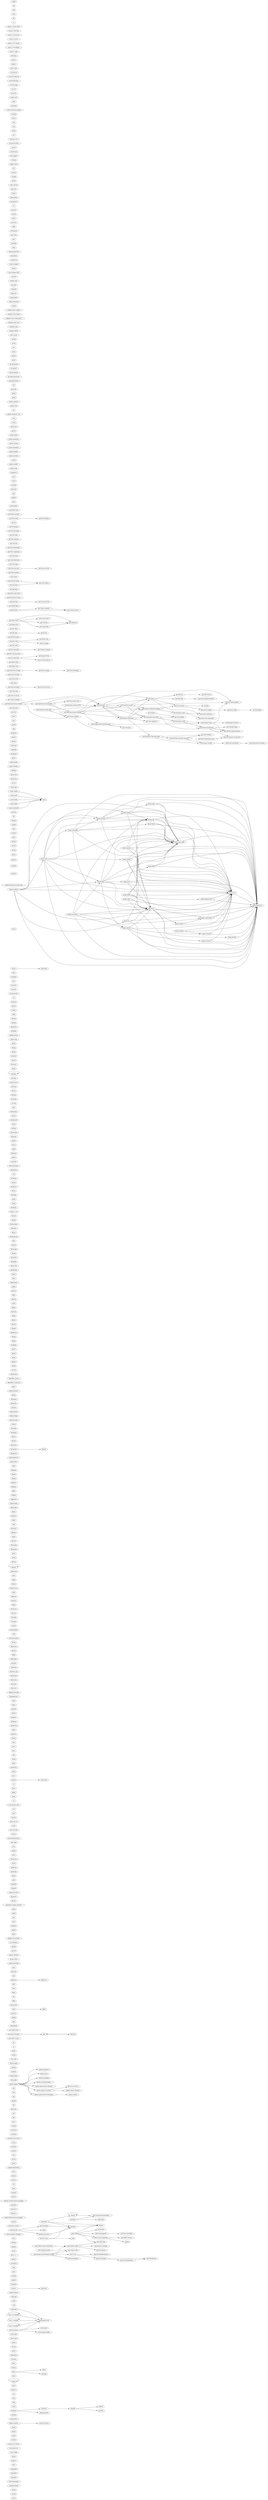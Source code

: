 digraph dep_Picture {
	graph [rankdir=LR]
	CUnit
	GConf2
	LibRaw
	ModemManager
	NetworkManager
	OpenEXR
	OpenIPMI
	PackageKit
	SDL2
	SuperLU
	Xaw3d
	"accel-config"
	accountsservice
	"adwaita-icon-theme"
	asciidoc
	aspell
	atkmm
	augeas
	"autoconf-archive"
	autoconf213
	autogen
	autotrace
	autotrace -> pstoedit
	avahi
	babl
	bash
	bcc
	"bind9.16"
	bison
	lapack
	lapack -> lapack
	bluez
	boost
	boost -> mpich
	boost -> openmpi
	brasero
	brltty
	cairomm
	cdparanoia
	celt051
	clucene
	clutter
	"clutter-gst3"
	"clutter-gtk"
	codemodel
	codemodel -> "javapackages-tools"
	cogl
	colord
	"colord-gtk"
	"compat-guile18"
	corosync
	corosync -> kronosnet
	cppcheck
	cppunit
	cracklib
	crash
	ctags
	"cups-filters"
	dblatex
	"dbus-c++"
	dconf
	dejagnu
	devhelp
	lvm2
	"device-mapper-multipath"
	"docbook-style-dsssl"
	"docbook-style-dsssl" -> openjade
	"docbook-utils"
	"docbook-utils" -> "docbook-style-dsssl"
	"docbook-utils" -> "perl-SGMLSpm"
	"docbook-utils" -> elinks
	docbook2X
	docbook2X -> opensp
	docbook2X -> openjade
	docbook2X -> texinfo
	"docbook5-schemas"
	dotconf
	"dotnet-build-reference-packages"
	"dotnet3.1"
	"dotnet5.0"
	"dotnet6.0"
	"dotnet5.0-build-reference-packages"
	dovecot
	doxygen
	drpm
	dtc
	dwarves
	dyninst
	efivar
	eglexternalplatform
	eigen3
	elfutils
	elinks
	enca
	enchant
	enchant2
	evince
	"evolution-data-server"
	evolution
	execstack
	exempi
	exiv2
	fftw
	file
	fipscheck
	flac
	flatpak
	flex
	flite
	fltk
	"fontawesome-fonts"
	fontconfig
	fontforge
	fontforge -> autotrace
	fontforge -> libuninameslist
	fontpackages
	freeipmi
	freerdp
	"frei0r-plugins"
	"fuse-sshfs"
	fwupd
	gamin
	gc
	gcc
	"gcc-toolset-10-gcc"
	"gcc-toolset-9-dyninst"
	"gcc-toolset-9-dyninst" -> glibc
	"gcc-toolset-9-gcc"
	"gdk-pixbuf2"
	gdm
	gegl04
	geoclue2
	gflags
	ghostscript
	giflib
	gjs
	glade
	glew
	glib2
	glibc
	glibc -> libxcrypt
	glibmm24
	glm
	glog
	glog -> gflags
	glusterfs
	gtest
	"gnome-bluetooth"
	"gnome-common"
	"gnome-common" -> "autoconf-archive"
	"gnome-menus"
	"gnome-software"
	"gnu-efi"
	gnuplot
	"go-compilers"
	"google-noto-cjk-fonts"
	"google-roboto-slab-fonts"
	gperf
	gpgme
	graphviz
	grilo
	groff
	gsm
	gspell
	gssdp
	"gstreamer1-plugins-bad-free"
	"gtk-doc"
	gtkmm24
	gtkmm24 -> glibmm24
	gtkmm30
	gtksourceview3
	gtkspell
	gtkspell3
	guile
	gupnp
	"gupnp-igd"
	help2man
	hesiod
	"http-parser"
	hwloc
	hyphen
	ibus
	"ibus-table"
	"ibus-typing-booster"
	ilmbase
	"ima-evm-utils"
	imake
	"intel-cmt-cat"
	iproute
	ipset
	irssi
	"iscsi-initiator-utils"
	isl
	"istack-commons"
	"istack-commons" -> "javapackages-tools"
	"istack-commons" -> "jvnet-parent"
	"istack-commons" -> "maven-plugin-bundle"
	jasper
	"java-1.8.0-openjdk"
	"java-1.8.0-openjdk" -> "java-1.8.0-openjdk"
	"java-1.8.0-openjdk" -> "javapackages-tools"
	"java-11-openjdk"
	"java-11-openjdk" -> "java-11-openjdk"
	"java-11-openjdk" -> "javapackages-tools"
	"java-17-openjdk"
	"java-17-openjdk" -> "java-17-openjdk"
	"java-17-openjdk" -> "javapackages-tools"
	jbigkit
	jimtcl
	jq
	"uglify-js"
	"uglify-js" -> "web-assets"
	"json-c"
	kernel
	keybinder3
	kmod
	ladspa
	lame
	lasso
	latex2html
	lcms2
	ldns
	lensfun
	leptonica
	libEMF
	libIDL
	libXNVCtrl
	libXdmcp
	libXfont2
	libXres
	libXvMC
	libaec
	libao
	libappindicator
	"libappstream-glib"
	libarchive
	libassuan
	libasyncns
	libatasmart
	libatomic_ops
	babeltrace
	"ding-libs"
	libblockdev
	libbpf
	libburn
	libbytesize
	libcdio
	"libcdio-paranoia"
	ceph
	libchamplain
	cmocka
	libcomps
	libconfig
	libcroco
	libdaemon
	libdap
	libdatrie
	libdazzle
	libdb
	libdbusmenu
	libdnet
	libdnf
	libdv
	libdvdread
	libdwarf
	libdwarf -> libdwarf
	libecpg
	libedit
	libeot
	libepubgen
	libetonyek
	libevdev
	libexif
	libfabric
	libfontenc
	gcab
	libgee
	libgexiv2
	libgit2
	"libgit2-glib"
	libgnomekbd
	libgphoto2
	libgpod
	libgsf
	libgtop2
	libgudev
	libgusb
	libgxps
	libhbaapi
	libidn
	libiec61883
	libimobiledevice
	libindicator
	libinput
	libisoburn
	libisofs
	kronosnet
	libksba
	liblangtag
	liblockfile
	libmad
	libmemcached
	libmicrohttpd
	libmodulemd
	"util-linux"
	libmpcdec
	libmspack
	libmtp
	libmusicbrainz5
	libnet
	libnetfilter_conntrack
	libnetfilter_queue
	libnfnetlink
	"nfs-utils"
	libnftnl
	nghttp2
	libnice
	libnma
	libnsl2
	libodfgen
	libogg
	liboggz
	libopenraw
	libpaper
	libpcap
	libpeas
	libpfm
	libpinyin
	libplist
	pmdk
	libproxy
	libpsl
	libpsm2
	pidgin
	libpwquality
	qhull
	libquvi
	librabbitmq
	libraw1394
	librdkafka
	libreoffice
	librepo
	librevenge
	librhsm
	librx
	libsamplerate
	libsass
	libselinux
	libsemanage
	libsepol
	libshout
	"libsigc++20"
	libsigsegv
	samba
	libsmi
	libsndfile
	libsolv
	libspectre
	libsrtp
	e2fsprogs
	sssd
	libstemmer
	libstoragemgmt
	sysfsutils
	libthai
	libtheora
	libtiff
	libucil
	udisks2
	libunicap
	libuninameslist
	libunistring
	liburing
	libusb
	libusbmuxd
	libuser
	libutempter
	libuv
	"v4l-utils"
	libvarlink
	libvdpau
	libvisio
	libvisual
	libvncserver
	libvoikko
	libvorbis
	libvorbis -> libvorbis
	libvpx
	libwacom
	libwmf
	libwnck3
	libwpd
	libwpg
	libwps
	openwsman
	libxcrypt
	libxcrypt -> glibc
	libxkbcommon
	libxkbfile
	libxklavier
	libxmlb
	libyaml
	"linuxdoc-tools"
	"linuxdoc-tools" -> groff
	"linuxdoc-tools" -> openjade
	lmdb
	lockdev
	lpsolve
	"lttng-ust"
	lua
	"lua-filesystem"
	"lua-lunit"
	"lua-posix"
	lynx
	memkind
	mesa
	meson
	meson -> "ninja-build"
	metis
	"mingw-binutils"
	"mingw-binutils" -> "mingw-filesystem"
	"mingw-filesystem"
	"mingw-bzip2"
	"mingw-bzip2" -> "mingw-filesystem"
	"mingw-bzip2" -> "mingw-crt"
	"mingw-bzip2" -> "mingw-pkg-config"
	"mingw-cairo"
	"mingw-cairo" -> "mingw-filesystem"
	"mingw-cairo" -> "mingw-gcc"
	"mingw-cairo" -> "mingw-glib2"
	"mingw-cairo" -> "mingw-pixman"
	"mingw-cairo" -> "mingw-libpng"
	"mingw-cairo" -> "mingw-zlib"
	"mingw-cairo" -> "mingw-crt"
	"mingw-cairo" -> "mingw-fontconfig"
	"mingw-cairo" -> "mingw-freetype"
	"mingw-cairo" -> "mingw-pkg-config"
	"mingw-gcc"
	"mingw-gcc" -> "mingw-filesystem"
	"mingw-gcc" -> "mingw-winpthreads"
	"mingw-gcc" -> "mingw-binutils"
	"mingw-gcc" -> "mingw-crt"
	"mingw-gcc" -> "mingw-headers"
	"mingw-crt"
	"mingw-crt" -> "mingw-filesystem"
	"mingw-expat"
	"mingw-expat" -> "mingw-filesystem"
	"mingw-expat" -> "mingw-crt"
	"mingw-expat" -> "mingw-pkg-config"
	"mingw-fontconfig"
	"mingw-fontconfig" -> "mingw-filesystem"
	"mingw-fontconfig" -> "mingw-expat"
	"mingw-fontconfig" -> "mingw-freetype"
	"mingw-fontconfig" -> "mingw-gcc"
	"mingw-fontconfig" -> "mingw-crt"
	"mingw-fontconfig" -> "mingw-pkg-config"
	"mingw-freetype"
	"mingw-freetype" -> "mingw-filesystem"
	"mingw-freetype" -> "mingw-bzip2"
	"mingw-freetype" -> "mingw-libpng"
	"mingw-freetype" -> "mingw-zlib"
	"mingw-freetype" -> "mingw-crt"
	"mingw-freetype" -> "mingw-pkg-config"
	"mingw-gettext"
	"mingw-gettext" -> "mingw-filesystem"
	"mingw-gettext" -> "mingw-win-iconv"
	"mingw-gettext" -> "mingw-gcc"
	"mingw-gettext" -> "mingw-termcap"
	"mingw-gettext" -> "mingw-crt"
	"mingw-glib2"
	"mingw-glib2" -> "mingw-filesystem"
	"mingw-glib2" -> "mingw-libffi"
	"mingw-glib2" -> "mingw-gcc"
	"mingw-glib2" -> "mingw-gettext"
	"mingw-glib2" -> "mingw-pcre"
	"mingw-glib2" -> "mingw-zlib"
	"mingw-glib2" -> "mingw-crt"
	"mingw-glib2" -> "mingw-pkg-config"
	"mingw-gstreamer1"
	"mingw-gstreamer1" -> "mingw-filesystem"
	"mingw-gstreamer1" -> "mingw-gcc"
	"mingw-gstreamer1" -> "mingw-glib2"
	"mingw-gstreamer1" -> "mingw-gettext"
	"mingw-gstreamer1" -> "mingw-winpthreads"
	"mingw-gstreamer1" -> "mingw-crt"
	"mingw-gstreamer1" -> "mingw-pkg-config"
	"mingw-harfbuzz"
	"mingw-harfbuzz" -> "mingw-icu"
	"mingw-harfbuzz" -> "mingw-filesystem"
	"mingw-harfbuzz" -> "mingw-cairo"
	"mingw-harfbuzz" -> "mingw-freetype"
	"mingw-harfbuzz" -> "mingw-gcc"
	"mingw-harfbuzz" -> "mingw-glib2"
	"mingw-harfbuzz" -> "mingw-crt"
	"mingw-harfbuzz" -> "mingw-pkg-config"
	"mingw-headers"
	"mingw-headers" -> "mingw-filesystem"
	"mingw-headers" -> "mingw-winpthreads"
	"mingw-icu"
	"mingw-icu" -> "mingw-filesystem"
	"mingw-icu" -> "mingw-gcc"
	"mingw-icu" -> "mingw-crt"
	"mingw-icu" -> "mingw-pkg-config"
	"mingw-libffi"
	"mingw-libffi" -> "mingw-filesystem"
	"mingw-libffi" -> "mingw-crt"
	"mingw-libffi" -> "mingw-pkg-config"
	"mingw-libjpeg-turbo"
	"mingw-libjpeg-turbo" -> "mingw-filesystem"
	"mingw-libjpeg-turbo" -> "mingw-crt"
	"mingw-libpng"
	"mingw-libpng" -> "mingw-filesystem"
	"mingw-libpng" -> "mingw-gcc"
	"mingw-libpng" -> "mingw-zlib"
	"mingw-libpng" -> "mingw-crt"
	"mingw-libpng" -> "mingw-pkg-config"
	"mingw-libtiff"
	"mingw-libtiff" -> "mingw-filesystem"
	"mingw-libtiff" -> "mingw-gcc"
	"mingw-libtiff" -> "mingw-libjpeg-turbo"
	"mingw-libtiff" -> "mingw-zlib"
	"mingw-libtiff" -> "mingw-crt"
	"mingw-libtiff" -> "mingw-pkg-config"
	"mingw-openssl"
	"mingw-openssl" -> "mingw-filesystem"
	"mingw-openssl" -> "mingw-gcc"
	"mingw-openssl" -> "mingw-zlib"
	"mingw-openssl" -> "mingw-crt"
	"mingw-openssl" -> "mingw-pkg-config"
	"mingw-pcre"
	"mingw-pcre" -> "mingw-filesystem"
	"mingw-pcre" -> "mingw-gcc"
	"mingw-pcre" -> "mingw-crt"
	"mingw-pcre" -> "mingw-pkg-config"
	"mingw-pixman"
	"mingw-pixman" -> "mingw-filesystem"
	"mingw-pixman" -> "mingw-gcc"
	"mingw-pixman" -> "mingw-crt"
	"mingw-pixman" -> "mingw-pkg-config"
	"mingw-pkg-config"
	"mingw-pkg-config" -> "mingw-filesystem"
	"mingw-readline"
	"mingw-readline" -> "mingw-filesystem"
	"mingw-readline" -> "mingw-termcap"
	"mingw-readline" -> "mingw-crt"
	"mingw-sqlite"
	"mingw-sqlite" -> "mingw-filesystem"
	"mingw-sqlite" -> "mingw-gcc"
	"mingw-sqlite" -> "mingw-crt"
	"mingw-sqlite" -> "mingw-pkg-config"
	"mingw-termcap"
	"mingw-termcap" -> "mingw-filesystem"
	"mingw-termcap" -> "mingw-crt"
	"mingw-win-iconv"
	"mingw-win-iconv" -> "mingw-filesystem"
	"mingw-win-iconv" -> "mingw-crt"
	"mingw-winpthreads"
	"mingw-winpthreads" -> "mingw-filesystem"
	"mingw-winpthreads" -> "mingw-crt"
	"mingw-zlib"
	"mingw-zlib" -> "mingw-filesystem"
	"mingw-zlib" -> "mingw-crt"
	"mingw-zlib" -> "mingw-pkg-config"
	"mobile-broadband-provider-info"
	mozjs52
	mozjs60
	mpg123
	mtdev
	munge
	mutter
	mythes
	nasm
	nautilus
	neon
	netpbm
	nftables
	"ninja-build"
	nkf
	nmstate
	ocaml
	"ocaml-camlp4"
	"ocaml-camlp4" -> ocaml
	"ocaml-cppo"
	"ocaml-extlib"
	"ocaml-extlib" -> ocaml
	"ocaml-findlib"
	"ocaml-findlib" -> ocaml
	"ocaml-labltk"
	"ocaml-labltk" -> ocaml
	"ocaml-ocamlbuild"
	"ocaml-ocamlbuild" -> ocaml
	"ocl-icd"
	oniguruma
	"openal-soft"
	openblas
	"opencl-headers"
	opencryptoki
	opencv
	openjade
	openjade -> opensp
	openjpeg2
	openldap
	openscap
	opensm
	opensp
	pandoc
	pangomm
	papi
	parted
	pcre
	pcre2
	"pcsc-lite"
	"perl-AnyEvent"
	"perl-B-Hooks-EndOfScope"
	"perl-B-Hooks-EndOfScope" -> "perl-Module-Implementation"
	"perl-B-Hooks-EndOfScope" -> "perl-Sub-Exporter-Progressive"
	"perl-B-Hooks-EndOfScope" -> "perl-Variable-Magic"
	"perl-Canary-Stability"
	"perl-Capture-Tiny"
	"perl-Class-Accessor"
	"perl-Class-Data-Inheritable"
	"perl-Class-Factory-Util"
	"perl-Class-Method-Modifiers"
	"perl-Class-Singleton"
	"perl-Class-Tiny"
	"perl-Class-XSAccessor"
	"perl-Clone"
	"perl-Config-AutoConf"
	"perl-Config-AutoConf" -> "perl-Capture-Tiny"
	"perl-Data-UUID"
	"perl-Date-ISO8601"
	"perl-DateTime"
	"perl-DateTime" -> "perl-DateTime-Locale"
	"perl-DateTime" -> "perl-DateTime-TimeZone"
	"perl-DateTime" -> "perl-Dist-CheckConflicts"
	"perl-DateTime" -> "perl-Params-ValidationCompiler"
	"perl-DateTime" -> "perl-Specio"
	"perl-DateTime" -> "perl-namespace-autoclean"
	"perl-DateTime-Format-Builder"
	"perl-DateTime-Format-Builder" -> "perl-Class-Factory-Util"
	"perl-DateTime-Format-Builder" -> "perl-DateTime"
	"perl-DateTime-Format-Builder" -> "perl-DateTime-Format-Strptime"
	"perl-DateTime-Format-Builder" -> "perl-Params-Validate"
	"perl-DateTime-Format-HTTP"
	"perl-DateTime-Format-HTTP" -> "perl-DateTime"
	"perl-DateTime-Format-ISO8601"
	"perl-DateTime-Format-ISO8601" -> "perl-DateTime"
	"perl-DateTime-Format-ISO8601" -> "perl-DateTime-Format-Builder"
	"perl-DateTime-Format-ISO8601" -> "perl-Params-Validate"
	"perl-DateTime-Format-Mail"
	"perl-DateTime-Format-Mail" -> "perl-DateTime"
	"perl-DateTime-Format-Mail" -> "perl-Params-Validate"
	"perl-DateTime-Format-Strptime"
	"perl-DateTime-Format-Strptime" -> "perl-DateTime"
	"perl-DateTime-Format-Strptime" -> "perl-DateTime-Locale"
	"perl-DateTime-Format-Strptime" -> "perl-DateTime-TimeZone"
	"perl-DateTime-Format-Strptime" -> "perl-Package-DeprecationManager"
	"perl-DateTime-Format-Strptime" -> "perl-Params-ValidationCompiler"
	"perl-DateTime-Format-Strptime" -> "perl-Specio"
	"perl-DateTime-Locale"
	"perl-DateTime-Locale" -> "perl-Dist-CheckConflicts"
	"perl-DateTime-Locale" -> "perl-Params-ValidationCompiler"
	"perl-DateTime-Locale" -> "perl-Specio"
	"perl-DateTime-Locale" -> "perl-namespace-autoclean"
	"perl-DateTime-TimeZone"
	"perl-DateTime-TimeZone" -> "perl-Class-Singleton"
	"perl-DateTime-TimeZone" -> "perl-DateTime"
	"perl-DateTime-TimeZone" -> "perl-DateTime-TimeZone-Tzfile"
	"perl-DateTime-TimeZone" -> "perl-Params-ValidationCompiler"
	"perl-DateTime-TimeZone" -> "perl-Specio"
	"perl-DateTime-TimeZone" -> "perl-namespace-autoclean"
	"perl-DateTime-TimeZone-SystemV"
	"perl-DateTime-TimeZone-SystemV" -> "perl-Date-ISO8601"
	"perl-DateTime-TimeZone-SystemV" -> "perl-Params-Classify"
	"perl-DateTime-TimeZone-Tzfile"
	"perl-DateTime-TimeZone-Tzfile" -> "perl-Date-ISO8601"
	"perl-DateTime-TimeZone-Tzfile" -> "perl-DateTime-TimeZone-SystemV"
	"perl-DateTime-TimeZone-Tzfile" -> "perl-Params-Classify"
	"perl-Devel-CallChecker"
	"perl-Devel-CallChecker" -> "perl-DynaLoader-Functions"
	"perl-Devel-Caller"
	"perl-Devel-Caller" -> "perl-PadWalker"
	"perl-Devel-CheckLib"
	"perl-Devel-GlobalDestruction"
	"perl-Devel-GlobalDestruction" -> "perl-Sub-Exporter-Progressive"
	"perl-Devel-LexAlias"
	"perl-Devel-LexAlias" -> "perl-Devel-Caller"
	"perl-Devel-StackTrace"
	"perl-Devel-Symdump"
	"perl-Digest-CRC"
	"perl-Digest-SHA1"
	"perl-Dist-CheckConflicts"
	"perl-DynaLoader-Functions"
	"perl-Eval-Closure"
	"perl-Eval-Closure" -> "perl-Devel-LexAlias"
	"perl-Eval-Closure" -> perltidy
	"perl-Exception-Class"
	"perl-Exception-Class" -> "perl-Class-Data-Inheritable"
	"perl-Exception-Class" -> "perl-Devel-StackTrace"
	"perl-Exporter-Tiny"
	"perl-File-BaseDir"
	"perl-File-Copy-Recursive"
	"perl-File-DesktopEntry"
	"perl-File-DesktopEntry" -> "perl-File-BaseDir"
	"perl-File-Find-Object"
	"perl-File-Find-Object" -> "perl-Class-XSAccessor"
	"perl-File-Find-Rule"
	"perl-File-Find-Rule" -> "perl-Number-Compare"
	"perl-File-MimeInfo"
	"perl-File-MimeInfo" -> "perl-File-BaseDir"
	"perl-File-MimeInfo" -> "perl-File-DesktopEntry"
	"perl-File-ReadBackwards"
	"perl-File-Remove"
	"perl-File-chdir"
	"perl-HTML-Tree"
	"perl-HTTP-Daemon"
	"perl-IO-All"
	"perl-IO-All" -> "perl-File-MimeInfo"
	"perl-IO-All" -> "perl-File-ReadBackwards"
	"perl-IO-Tty"
	"perl-IO-stringy"
	"perl-IPC-Run"
	"perl-IPC-Run" -> "perl-IO-Tty"
	"perl-IPC-Run3"
	"perl-Import-Into"
	"perl-Importer"
	"perl-JSON-XS"
	"perl-JSON-XS" -> "perl-Types-Serialiser"
	"perl-JSON-XS" -> "perl-common-sense"
	"perl-List-MoreUtils"
	"perl-List-MoreUtils" -> "perl-Exporter-Tiny"
	"perl-List-MoreUtils" -> "perl-List-MoreUtils-XS"
	"perl-List-MoreUtils-XS"
	"perl-gettext"
	"perl-MIME-Charset"
	"perl-MIME-Types"
	"perl-Module-Implementation"
	"perl-Module-Install"
	"perl-Module-Install" -> "perl-File-Remove"
	"perl-Module-Install" -> "perl-Module-ScanDeps"
	"perl-Module-Install" -> "perl-YAML-Tiny"
	"perl-Module-Install-AuthorTests"
	"perl-Module-Install-AuthorTests" -> "perl-Module-Install"
	"perl-Module-Install-ReadmeFromPod"
	"perl-Module-Install-ReadmeFromPod" -> "perl-Capture-Tiny"
	"perl-Module-Install-ReadmeFromPod" -> "perl-IO-All"
	"perl-Module-Install-ReadmeFromPod" -> "perl-Module-Install"
	"perl-Module-Install-ReadmeFromPod" -> "perl-Pod-Markdown"
	"perl-Module-ScanDeps"
	"perl-Number-Compare"
	"perl-Package-DeprecationManager"
	"perl-Package-DeprecationManager" -> "perl-Package-Stash"
	"perl-Package-DeprecationManager" -> "perl-Sub-Name"
	"perl-Package-Stash"
	"perl-Package-Stash" -> "perl-Dist-CheckConflicts"
	"perl-Package-Stash" -> "perl-Module-Implementation"
	"perl-Package-Stash" -> "perl-Package-Stash-XS"
	"perl-Package-Stash-XS"
	"perl-PadWalker"
	"perl-Params-Classify"
	"perl-Params-Classify" -> "perl-Devel-CallChecker"
	"perl-Params-Validate"
	"perl-Params-Validate" -> "perl-Module-Implementation"
	"perl-Params-ValidationCompiler"
	"perl-Params-ValidationCompiler" -> "perl-Eval-Closure"
	"perl-Params-ValidationCompiler" -> "perl-Exception-Class"
	"perl-Path-Tiny"
	"perl-Path-Tiny" -> "perl-Unicode-UTF8"
	"perl-Perl-Destruct-Level"
	"perl-PerlIO-utf8_strict"
	"perl-Pod-Coverage"
	"perl-Pod-Coverage" -> "perl-Devel-Symdump"
	"perl-Pod-Markdown"
	"perl-Readonly"
	"perl-Ref-Util"
	"perl-Ref-Util" -> "perl-Ref-Util-XS"
	"perl-Ref-Util-XS"
	"perl-Role-Tiny"
	"perl-Role-Tiny" -> "perl-Class-Method-Modifiers"
	"perl-SGMLSpm"
	"perl-SGMLSpm" -> openjade
	"perl-SUPER"
	"perl-SUPER" -> "perl-Sub-Identify"
	"perl-Scope-Guard"
	"perl-Specio"
	"perl-Specio" -> "perl-Devel-StackTrace"
	"perl-Specio" -> "perl-Eval-Closure"
	"perl-Specio" -> "perl-Ref-Util"
	"perl-Specio" -> "perl-Role-Tiny"
	"perl-Sub-Exporter-Progressive"
	"perl-Sub-Identify"
	"perl-Sub-Info"
	"perl-Sub-Info" -> "perl-Importer"
	"perl-Sub-Name"
	"perl-Sub-Uplevel"
	"perl-Switch"
	"perl-Taint-Runtime"
	"perl-Term-Size-Any"
	"perl-Term-Size-Any" -> "perl-Term-Size-Perl"
	"perl-Term-Size-Perl"
	"perl-Term-Table"
	"perl-Term-Table" -> "perl-Importer"
	"perl-Test-Deep"
	"perl-Test-Differences"
	"perl-Test-Exception"
	"perl-Test-Exception" -> "perl-Sub-Uplevel"
	"perl-Test-Fatal"
	"perl-Test-LongString"
	"perl-Test-NoWarnings"
	"perl-Test-Pod"
	"perl-Test-Pod-Coverage"
	"perl-Test-Pod-Coverage" -> "perl-Pod-Coverage"
	"perl-Test-Requires"
	"perl-Test-Taint"
	"perl-Test-Warn"
	"perl-Test-Warn" -> "perl-Sub-Uplevel"
	"perl-Test-Warnings"
	"perl-Test2-Suite"
	"perl-Test2-Suite" -> "perl-Importer"
	"perl-Test2-Suite" -> "perl-Scope-Guard"
	"perl-Test2-Suite" -> "perl-Sub-Info"
	"perl-Test2-Suite" -> "perl-Term-Table"
	"perl-Text-CharWidth"
	"perl-Text-WrapI18N"
	"perl-Text-WrapI18N" -> "perl-Text-CharWidth"
	"perl-Tie-IxHash"
	"perl-Tk"
	"perl-Types-Serialiser"
	"perl-Types-Serialiser" -> "perl-common-sense"
	"perl-Unicode-EastAsianWidth"
	"perl-Unicode-LineBreak"
	"perl-Unicode-LineBreak" -> sombok
	"perl-Unicode-LineBreak" -> "perl-MIME-Charset"
	"perl-Unicode-UTF8"
	"perl-Variable-Magic"
	"perl-XML-DOM"
	"perl-XML-DOM" -> "perl-XML-RegExp"
	"perl-XML-RegExp"
	"perl-XML-Twig"
	"perl-XML-Twig" -> "perl-HTML-Tree"
	"perl-XML-Twig" -> "perl-IO-stringy"
	"perl-YAML-LibYAML"
	"perl-YAML-Syck"
	"perl-YAML-Tiny"
	"perl-common-sense"
	"perl-namespace-autoclean"
	"perl-namespace-autoclean" -> "perl-B-Hooks-EndOfScope"
	"perl-namespace-autoclean" -> "perl-Sub-Identify"
	"perl-namespace-autoclean" -> "perl-namespace-clean"
	"perl-namespace-clean"
	"perl-namespace-clean" -> "perl-B-Hooks-EndOfScope"
	"perl-namespace-clean" -> "perl-Package-Stash"
	"perl-prefork"
	perltidy
	plotutils
	pmix
	po4a
	po4a -> opensp
	po4a -> "perl-gettext"
	po4a -> "perl-Text-WrapI18N"
	po4a -> "perl-Unicode-LineBreak"
	po4a -> "perl-YAML-Tiny"
	poppler
	ppp
	"pps-tools"
	protobuf
	pstoedit
	pstoedit -> libEMF
	pstoedit -> plotutils
	scotch
	py3c
	pygobject3
	"python-cups"
	"python-sphinx"
	"python-sphinx" -> "python-imagesize"
	"python-sphinx" -> "python-mock"
	"python-sphinx" -> "python-packaging"
	"python-sphinx" -> "python-snowballstemmer"
	"python-sphinx" -> "python-sphinx-theme-alabaster"
	"python-sphinx" -> "python-sphinx_rtd_theme"
	"python-sphinx" -> "python-sphinxcontrib-websupport"
	"python-iso8601"
	Cython
	"python-greenlet"
	"python-httplib2"
	"python-hypothesis"
	"python-imagesize"
	"python-lesscpy"
	"python-markdown"
	"python-mock"
	mpich
	openmpi
	"python-packaging"
	"python-pillow"
	pyxattr
	"python-qt5"
	rrdtool
	scons
	"python-setuptools_scm"
	sip
	"python-snowballstemmer"
	"python-sphinx-theme-alabaster"
	"python-sphinx_rtd_theme"
	"python-sphinx_rtd_theme" -> "google-roboto-slab-fonts"
	"python-sphinx_rtd_theme" -> "fontawesome-fonts"
	"python-sphinxcontrib-websupport"
	"python-sphinxcontrib-websupport" -> "python-sphinx"
	"python-sphinxcontrib-websupport" -> "python-whoosh"
	"python-sure"
	"python-unittest2"
	"python-whoosh"
	qatlib
	qatzip
	qrencode
	qt5
	"qt5-qtbase"
	"qt5-qtbase" -> libinput
	"qt5-qtdeclarative"
	"qt5-qtquickcontrols2"
	"qt5-qtserialbus"
	"qt5-qttools"
	"qt5-qtwayland"
	quota
	raptor2
	rasqal
	re2c
	recode
	redland
	"rpcsvc-proto"
	"rubygem-diff-lcs"
	"rubygem-rspec"
	"rubygem-rspec-core"
	"rubygem-rspec-expectations"
	"rubygem-rspec-mocks"
	"rubygem-rspec-support"
	sanlock
	"sblim-cmpi-devel"
	"sblim-gather"
	"sblim-sfcc"
	sendmail
	sg3_utils
	"shadow-utils"
	sharutils
	"shim-unsigned-x64"
	snappy
	socket_wrapper
	sombok
	soundtouch
	sparsehash
	"speech-dispatcher"
	speex
	speexdsp
	spice
	"spirv-tools"
	suitesparse
	taglib
	tesseract
	texi2html
	texi2html -> latex2html
	texi2html -> "perl-Unicode-EastAsianWidth"
	texinfo
	texinfo -> "perl-Unicode-EastAsianWidth"
	texinfo -> texinfo
	texlive
	tinycdb
	tinyxml2
	tix
	"tog-pegasus"
	tokyocabinet
	torque
	"tpm-tools"
	"tpm2-abrmd"
	tracker
	transfig
	trousers
	tss2
	"libjpeg-turbo"
	twolame
	uid_wrapper
	"unicode-ucd"
	upower
	"urw-base35-fonts"
	"userspace-rcu"
	ustr
	uthash
	uuid
	vala
	vte291
	wavpack
	"web-assets"
	"webrtc-audio-processing"
	wireshark
	woff2
	"xapian-core"
	"xcb-proto"
	"xcb-util"
	"xcb-util-image"
	"xcb-util-keysyms"
	"xcb-util-renderutil"
	"xcb-util-wm"
	"xhtml1-dtds"
	"xmlrpc-c"
	xmlsec1
	xmltoman
	"xorg-x11-apps"
	"xorg-x11-drv-libinput"
	"xorg-x11-drv-wacom"
	"xorg-x11-server"
	"xorg-x11-util-macros"
	"xorg-x11-xkb-utils"
	"xorg-x11-xtrans-devel"
	xz
	yajl
	yasm
	yelp
	zlib
	zziplib
}

